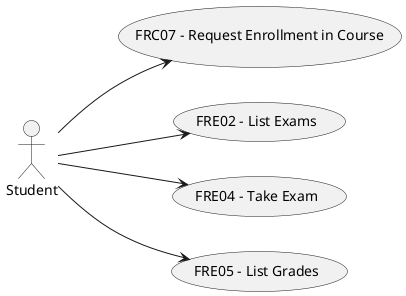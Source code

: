 @startuml
left to right direction
:Student: --> (FRC07 - Request Enrollment in Course)
:Student: --> (FRE02 - List Exams)
:Student: --> (FRE04 - Take Exam)
:Student: --> (FRE05 - List Grades)
@enduml